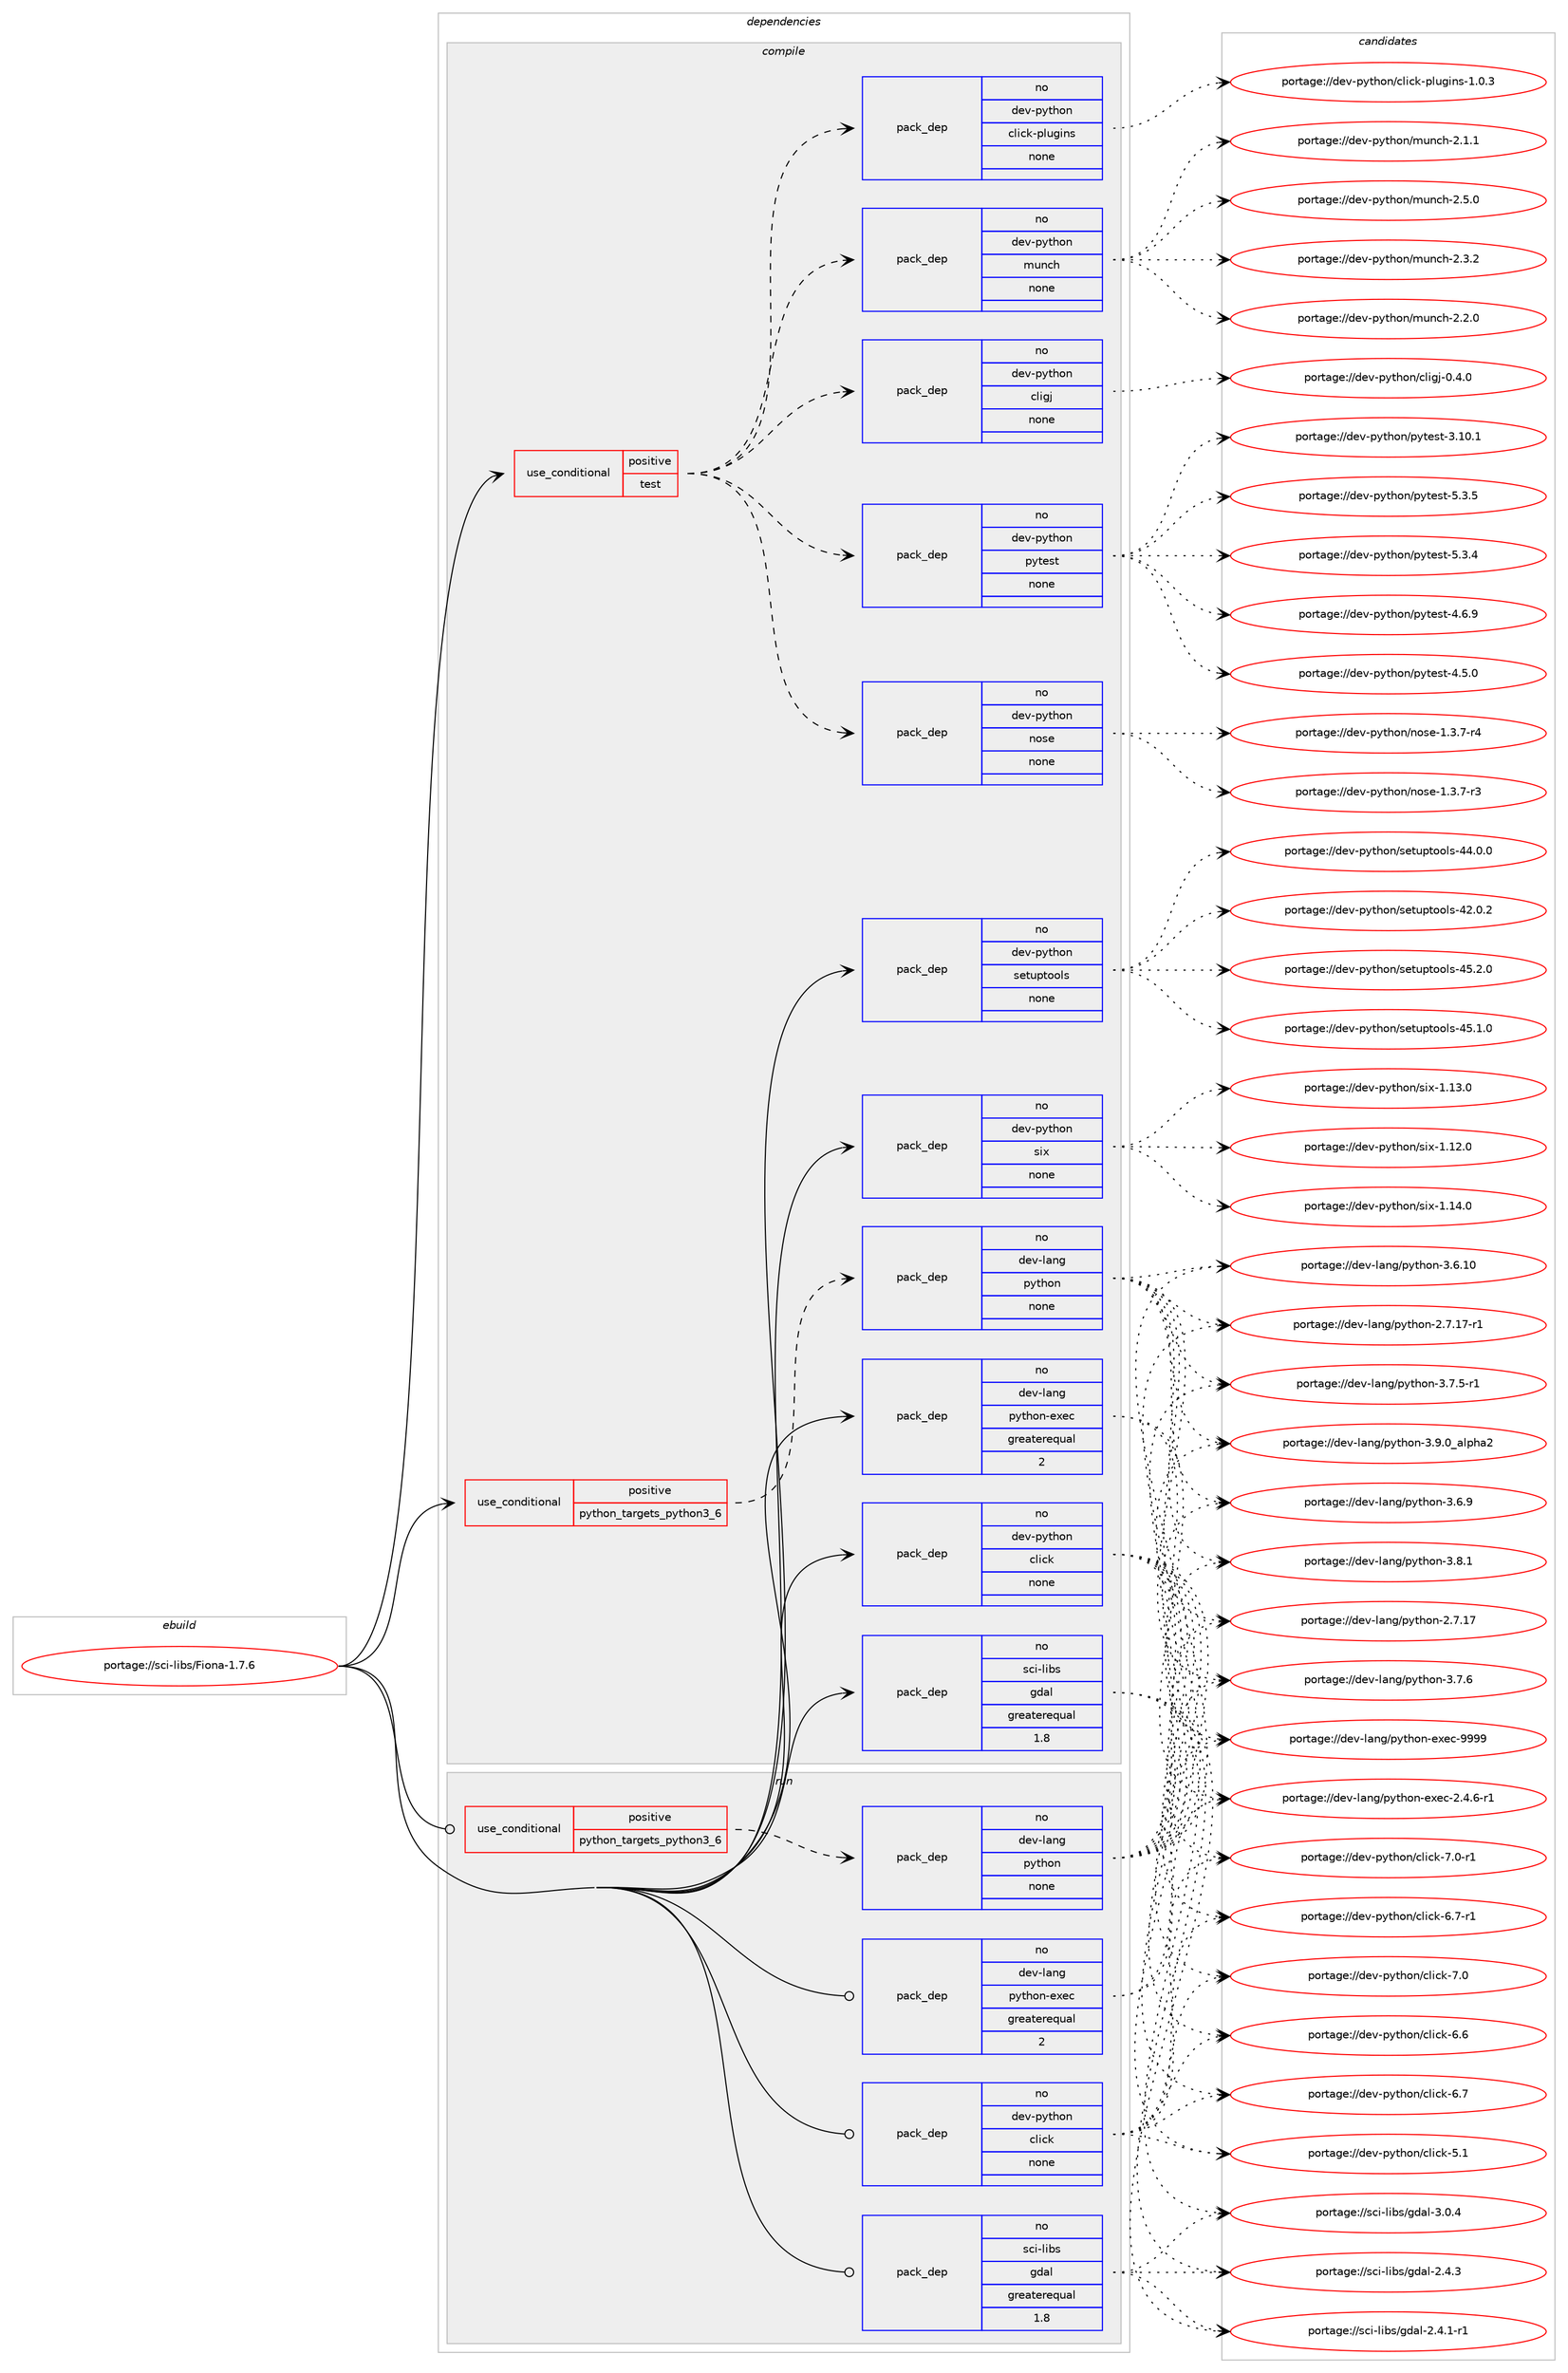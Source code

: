 digraph prolog {

# *************
# Graph options
# *************

newrank=true;
concentrate=true;
compound=true;
graph [rankdir=LR,fontname=Helvetica,fontsize=10,ranksep=1.5];#, ranksep=2.5, nodesep=0.2];
edge  [arrowhead=vee];
node  [fontname=Helvetica,fontsize=10];

# **********
# The ebuild
# **********

subgraph cluster_leftcol {
color=gray;
rank=same;
label=<<i>ebuild</i>>;
id [label="portage://sci-libs/Fiona-1.7.6", color=red, width=4, href="../sci-libs/Fiona-1.7.6.svg"];
}

# ****************
# The dependencies
# ****************

subgraph cluster_midcol {
color=gray;
label=<<i>dependencies</i>>;
subgraph cluster_compile {
fillcolor="#eeeeee";
style=filled;
label=<<i>compile</i>>;
subgraph cond18621 {
dependency91252 [label=<<TABLE BORDER="0" CELLBORDER="1" CELLSPACING="0" CELLPADDING="4"><TR><TD ROWSPAN="3" CELLPADDING="10">use_conditional</TD></TR><TR><TD>positive</TD></TR><TR><TD>python_targets_python3_6</TD></TR></TABLE>>, shape=none, color=red];
subgraph pack71064 {
dependency91253 [label=<<TABLE BORDER="0" CELLBORDER="1" CELLSPACING="0" CELLPADDING="4" WIDTH="220"><TR><TD ROWSPAN="6" CELLPADDING="30">pack_dep</TD></TR><TR><TD WIDTH="110">no</TD></TR><TR><TD>dev-lang</TD></TR><TR><TD>python</TD></TR><TR><TD>none</TD></TR><TR><TD></TD></TR></TABLE>>, shape=none, color=blue];
}
dependency91252:e -> dependency91253:w [weight=20,style="dashed",arrowhead="vee"];
}
id:e -> dependency91252:w [weight=20,style="solid",arrowhead="vee"];
subgraph cond18622 {
dependency91254 [label=<<TABLE BORDER="0" CELLBORDER="1" CELLSPACING="0" CELLPADDING="4"><TR><TD ROWSPAN="3" CELLPADDING="10">use_conditional</TD></TR><TR><TD>positive</TD></TR><TR><TD>test</TD></TR></TABLE>>, shape=none, color=red];
subgraph pack71065 {
dependency91255 [label=<<TABLE BORDER="0" CELLBORDER="1" CELLSPACING="0" CELLPADDING="4" WIDTH="220"><TR><TD ROWSPAN="6" CELLPADDING="30">pack_dep</TD></TR><TR><TD WIDTH="110">no</TD></TR><TR><TD>dev-python</TD></TR><TR><TD>nose</TD></TR><TR><TD>none</TD></TR><TR><TD></TD></TR></TABLE>>, shape=none, color=blue];
}
dependency91254:e -> dependency91255:w [weight=20,style="dashed",arrowhead="vee"];
subgraph pack71066 {
dependency91256 [label=<<TABLE BORDER="0" CELLBORDER="1" CELLSPACING="0" CELLPADDING="4" WIDTH="220"><TR><TD ROWSPAN="6" CELLPADDING="30">pack_dep</TD></TR><TR><TD WIDTH="110">no</TD></TR><TR><TD>dev-python</TD></TR><TR><TD>pytest</TD></TR><TR><TD>none</TD></TR><TR><TD></TD></TR></TABLE>>, shape=none, color=blue];
}
dependency91254:e -> dependency91256:w [weight=20,style="dashed",arrowhead="vee"];
subgraph pack71067 {
dependency91257 [label=<<TABLE BORDER="0" CELLBORDER="1" CELLSPACING="0" CELLPADDING="4" WIDTH="220"><TR><TD ROWSPAN="6" CELLPADDING="30">pack_dep</TD></TR><TR><TD WIDTH="110">no</TD></TR><TR><TD>dev-python</TD></TR><TR><TD>cligj</TD></TR><TR><TD>none</TD></TR><TR><TD></TD></TR></TABLE>>, shape=none, color=blue];
}
dependency91254:e -> dependency91257:w [weight=20,style="dashed",arrowhead="vee"];
subgraph pack71068 {
dependency91258 [label=<<TABLE BORDER="0" CELLBORDER="1" CELLSPACING="0" CELLPADDING="4" WIDTH="220"><TR><TD ROWSPAN="6" CELLPADDING="30">pack_dep</TD></TR><TR><TD WIDTH="110">no</TD></TR><TR><TD>dev-python</TD></TR><TR><TD>munch</TD></TR><TR><TD>none</TD></TR><TR><TD></TD></TR></TABLE>>, shape=none, color=blue];
}
dependency91254:e -> dependency91258:w [weight=20,style="dashed",arrowhead="vee"];
subgraph pack71069 {
dependency91259 [label=<<TABLE BORDER="0" CELLBORDER="1" CELLSPACING="0" CELLPADDING="4" WIDTH="220"><TR><TD ROWSPAN="6" CELLPADDING="30">pack_dep</TD></TR><TR><TD WIDTH="110">no</TD></TR><TR><TD>dev-python</TD></TR><TR><TD>click-plugins</TD></TR><TR><TD>none</TD></TR><TR><TD></TD></TR></TABLE>>, shape=none, color=blue];
}
dependency91254:e -> dependency91259:w [weight=20,style="dashed",arrowhead="vee"];
}
id:e -> dependency91254:w [weight=20,style="solid",arrowhead="vee"];
subgraph pack71070 {
dependency91260 [label=<<TABLE BORDER="0" CELLBORDER="1" CELLSPACING="0" CELLPADDING="4" WIDTH="220"><TR><TD ROWSPAN="6" CELLPADDING="30">pack_dep</TD></TR><TR><TD WIDTH="110">no</TD></TR><TR><TD>dev-lang</TD></TR><TR><TD>python-exec</TD></TR><TR><TD>greaterequal</TD></TR><TR><TD>2</TD></TR></TABLE>>, shape=none, color=blue];
}
id:e -> dependency91260:w [weight=20,style="solid",arrowhead="vee"];
subgraph pack71071 {
dependency91261 [label=<<TABLE BORDER="0" CELLBORDER="1" CELLSPACING="0" CELLPADDING="4" WIDTH="220"><TR><TD ROWSPAN="6" CELLPADDING="30">pack_dep</TD></TR><TR><TD WIDTH="110">no</TD></TR><TR><TD>dev-python</TD></TR><TR><TD>click</TD></TR><TR><TD>none</TD></TR><TR><TD></TD></TR></TABLE>>, shape=none, color=blue];
}
id:e -> dependency91261:w [weight=20,style="solid",arrowhead="vee"];
subgraph pack71072 {
dependency91262 [label=<<TABLE BORDER="0" CELLBORDER="1" CELLSPACING="0" CELLPADDING="4" WIDTH="220"><TR><TD ROWSPAN="6" CELLPADDING="30">pack_dep</TD></TR><TR><TD WIDTH="110">no</TD></TR><TR><TD>dev-python</TD></TR><TR><TD>setuptools</TD></TR><TR><TD>none</TD></TR><TR><TD></TD></TR></TABLE>>, shape=none, color=blue];
}
id:e -> dependency91262:w [weight=20,style="solid",arrowhead="vee"];
subgraph pack71073 {
dependency91263 [label=<<TABLE BORDER="0" CELLBORDER="1" CELLSPACING="0" CELLPADDING="4" WIDTH="220"><TR><TD ROWSPAN="6" CELLPADDING="30">pack_dep</TD></TR><TR><TD WIDTH="110">no</TD></TR><TR><TD>dev-python</TD></TR><TR><TD>six</TD></TR><TR><TD>none</TD></TR><TR><TD></TD></TR></TABLE>>, shape=none, color=blue];
}
id:e -> dependency91263:w [weight=20,style="solid",arrowhead="vee"];
subgraph pack71074 {
dependency91264 [label=<<TABLE BORDER="0" CELLBORDER="1" CELLSPACING="0" CELLPADDING="4" WIDTH="220"><TR><TD ROWSPAN="6" CELLPADDING="30">pack_dep</TD></TR><TR><TD WIDTH="110">no</TD></TR><TR><TD>sci-libs</TD></TR><TR><TD>gdal</TD></TR><TR><TD>greaterequal</TD></TR><TR><TD>1.8</TD></TR></TABLE>>, shape=none, color=blue];
}
id:e -> dependency91264:w [weight=20,style="solid",arrowhead="vee"];
}
subgraph cluster_compileandrun {
fillcolor="#eeeeee";
style=filled;
label=<<i>compile and run</i>>;
}
subgraph cluster_run {
fillcolor="#eeeeee";
style=filled;
label=<<i>run</i>>;
subgraph cond18623 {
dependency91265 [label=<<TABLE BORDER="0" CELLBORDER="1" CELLSPACING="0" CELLPADDING="4"><TR><TD ROWSPAN="3" CELLPADDING="10">use_conditional</TD></TR><TR><TD>positive</TD></TR><TR><TD>python_targets_python3_6</TD></TR></TABLE>>, shape=none, color=red];
subgraph pack71075 {
dependency91266 [label=<<TABLE BORDER="0" CELLBORDER="1" CELLSPACING="0" CELLPADDING="4" WIDTH="220"><TR><TD ROWSPAN="6" CELLPADDING="30">pack_dep</TD></TR><TR><TD WIDTH="110">no</TD></TR><TR><TD>dev-lang</TD></TR><TR><TD>python</TD></TR><TR><TD>none</TD></TR><TR><TD></TD></TR></TABLE>>, shape=none, color=blue];
}
dependency91265:e -> dependency91266:w [weight=20,style="dashed",arrowhead="vee"];
}
id:e -> dependency91265:w [weight=20,style="solid",arrowhead="odot"];
subgraph pack71076 {
dependency91267 [label=<<TABLE BORDER="0" CELLBORDER="1" CELLSPACING="0" CELLPADDING="4" WIDTH="220"><TR><TD ROWSPAN="6" CELLPADDING="30">pack_dep</TD></TR><TR><TD WIDTH="110">no</TD></TR><TR><TD>dev-lang</TD></TR><TR><TD>python-exec</TD></TR><TR><TD>greaterequal</TD></TR><TR><TD>2</TD></TR></TABLE>>, shape=none, color=blue];
}
id:e -> dependency91267:w [weight=20,style="solid",arrowhead="odot"];
subgraph pack71077 {
dependency91268 [label=<<TABLE BORDER="0" CELLBORDER="1" CELLSPACING="0" CELLPADDING="4" WIDTH="220"><TR><TD ROWSPAN="6" CELLPADDING="30">pack_dep</TD></TR><TR><TD WIDTH="110">no</TD></TR><TR><TD>dev-python</TD></TR><TR><TD>click</TD></TR><TR><TD>none</TD></TR><TR><TD></TD></TR></TABLE>>, shape=none, color=blue];
}
id:e -> dependency91268:w [weight=20,style="solid",arrowhead="odot"];
subgraph pack71078 {
dependency91269 [label=<<TABLE BORDER="0" CELLBORDER="1" CELLSPACING="0" CELLPADDING="4" WIDTH="220"><TR><TD ROWSPAN="6" CELLPADDING="30">pack_dep</TD></TR><TR><TD WIDTH="110">no</TD></TR><TR><TD>sci-libs</TD></TR><TR><TD>gdal</TD></TR><TR><TD>greaterequal</TD></TR><TR><TD>1.8</TD></TR></TABLE>>, shape=none, color=blue];
}
id:e -> dependency91269:w [weight=20,style="solid",arrowhead="odot"];
}
}

# **************
# The candidates
# **************

subgraph cluster_choices {
rank=same;
color=gray;
label=<<i>candidates</i>>;

subgraph choice71064 {
color=black;
nodesep=1;
choice10010111845108971101034711212111610411111045514657464895971081121049750 [label="portage://dev-lang/python-3.9.0_alpha2", color=red, width=4,href="../dev-lang/python-3.9.0_alpha2.svg"];
choice100101118451089711010347112121116104111110455146564649 [label="portage://dev-lang/python-3.8.1", color=red, width=4,href="../dev-lang/python-3.8.1.svg"];
choice100101118451089711010347112121116104111110455146554654 [label="portage://dev-lang/python-3.7.6", color=red, width=4,href="../dev-lang/python-3.7.6.svg"];
choice1001011184510897110103471121211161041111104551465546534511449 [label="portage://dev-lang/python-3.7.5-r1", color=red, width=4,href="../dev-lang/python-3.7.5-r1.svg"];
choice100101118451089711010347112121116104111110455146544657 [label="portage://dev-lang/python-3.6.9", color=red, width=4,href="../dev-lang/python-3.6.9.svg"];
choice10010111845108971101034711212111610411111045514654464948 [label="portage://dev-lang/python-3.6.10", color=red, width=4,href="../dev-lang/python-3.6.10.svg"];
choice100101118451089711010347112121116104111110455046554649554511449 [label="portage://dev-lang/python-2.7.17-r1", color=red, width=4,href="../dev-lang/python-2.7.17-r1.svg"];
choice10010111845108971101034711212111610411111045504655464955 [label="portage://dev-lang/python-2.7.17", color=red, width=4,href="../dev-lang/python-2.7.17.svg"];
dependency91253:e -> choice10010111845108971101034711212111610411111045514657464895971081121049750:w [style=dotted,weight="100"];
dependency91253:e -> choice100101118451089711010347112121116104111110455146564649:w [style=dotted,weight="100"];
dependency91253:e -> choice100101118451089711010347112121116104111110455146554654:w [style=dotted,weight="100"];
dependency91253:e -> choice1001011184510897110103471121211161041111104551465546534511449:w [style=dotted,weight="100"];
dependency91253:e -> choice100101118451089711010347112121116104111110455146544657:w [style=dotted,weight="100"];
dependency91253:e -> choice10010111845108971101034711212111610411111045514654464948:w [style=dotted,weight="100"];
dependency91253:e -> choice100101118451089711010347112121116104111110455046554649554511449:w [style=dotted,weight="100"];
dependency91253:e -> choice10010111845108971101034711212111610411111045504655464955:w [style=dotted,weight="100"];
}
subgraph choice71065 {
color=black;
nodesep=1;
choice10010111845112121116104111110471101111151014549465146554511452 [label="portage://dev-python/nose-1.3.7-r4", color=red, width=4,href="../dev-python/nose-1.3.7-r4.svg"];
choice10010111845112121116104111110471101111151014549465146554511451 [label="portage://dev-python/nose-1.3.7-r3", color=red, width=4,href="../dev-python/nose-1.3.7-r3.svg"];
dependency91255:e -> choice10010111845112121116104111110471101111151014549465146554511452:w [style=dotted,weight="100"];
dependency91255:e -> choice10010111845112121116104111110471101111151014549465146554511451:w [style=dotted,weight="100"];
}
subgraph choice71066 {
color=black;
nodesep=1;
choice1001011184511212111610411111047112121116101115116455346514653 [label="portage://dev-python/pytest-5.3.5", color=red, width=4,href="../dev-python/pytest-5.3.5.svg"];
choice1001011184511212111610411111047112121116101115116455346514652 [label="portage://dev-python/pytest-5.3.4", color=red, width=4,href="../dev-python/pytest-5.3.4.svg"];
choice1001011184511212111610411111047112121116101115116455246544657 [label="portage://dev-python/pytest-4.6.9", color=red, width=4,href="../dev-python/pytest-4.6.9.svg"];
choice1001011184511212111610411111047112121116101115116455246534648 [label="portage://dev-python/pytest-4.5.0", color=red, width=4,href="../dev-python/pytest-4.5.0.svg"];
choice100101118451121211161041111104711212111610111511645514649484649 [label="portage://dev-python/pytest-3.10.1", color=red, width=4,href="../dev-python/pytest-3.10.1.svg"];
dependency91256:e -> choice1001011184511212111610411111047112121116101115116455346514653:w [style=dotted,weight="100"];
dependency91256:e -> choice1001011184511212111610411111047112121116101115116455346514652:w [style=dotted,weight="100"];
dependency91256:e -> choice1001011184511212111610411111047112121116101115116455246544657:w [style=dotted,weight="100"];
dependency91256:e -> choice1001011184511212111610411111047112121116101115116455246534648:w [style=dotted,weight="100"];
dependency91256:e -> choice100101118451121211161041111104711212111610111511645514649484649:w [style=dotted,weight="100"];
}
subgraph choice71067 {
color=black;
nodesep=1;
choice100101118451121211161041111104799108105103106454846524648 [label="portage://dev-python/cligj-0.4.0", color=red, width=4,href="../dev-python/cligj-0.4.0.svg"];
dependency91257:e -> choice100101118451121211161041111104799108105103106454846524648:w [style=dotted,weight="100"];
}
subgraph choice71068 {
color=black;
nodesep=1;
choice100101118451121211161041111104710911711099104455046534648 [label="portage://dev-python/munch-2.5.0", color=red, width=4,href="../dev-python/munch-2.5.0.svg"];
choice100101118451121211161041111104710911711099104455046514650 [label="portage://dev-python/munch-2.3.2", color=red, width=4,href="../dev-python/munch-2.3.2.svg"];
choice100101118451121211161041111104710911711099104455046504648 [label="portage://dev-python/munch-2.2.0", color=red, width=4,href="../dev-python/munch-2.2.0.svg"];
choice100101118451121211161041111104710911711099104455046494649 [label="portage://dev-python/munch-2.1.1", color=red, width=4,href="../dev-python/munch-2.1.1.svg"];
dependency91258:e -> choice100101118451121211161041111104710911711099104455046534648:w [style=dotted,weight="100"];
dependency91258:e -> choice100101118451121211161041111104710911711099104455046514650:w [style=dotted,weight="100"];
dependency91258:e -> choice100101118451121211161041111104710911711099104455046504648:w [style=dotted,weight="100"];
dependency91258:e -> choice100101118451121211161041111104710911711099104455046494649:w [style=dotted,weight="100"];
}
subgraph choice71069 {
color=black;
nodesep=1;
choice1001011184511212111610411111047991081059910745112108117103105110115454946484651 [label="portage://dev-python/click-plugins-1.0.3", color=red, width=4,href="../dev-python/click-plugins-1.0.3.svg"];
dependency91259:e -> choice1001011184511212111610411111047991081059910745112108117103105110115454946484651:w [style=dotted,weight="100"];
}
subgraph choice71070 {
color=black;
nodesep=1;
choice10010111845108971101034711212111610411111045101120101994557575757 [label="portage://dev-lang/python-exec-9999", color=red, width=4,href="../dev-lang/python-exec-9999.svg"];
choice10010111845108971101034711212111610411111045101120101994550465246544511449 [label="portage://dev-lang/python-exec-2.4.6-r1", color=red, width=4,href="../dev-lang/python-exec-2.4.6-r1.svg"];
dependency91260:e -> choice10010111845108971101034711212111610411111045101120101994557575757:w [style=dotted,weight="100"];
dependency91260:e -> choice10010111845108971101034711212111610411111045101120101994550465246544511449:w [style=dotted,weight="100"];
}
subgraph choice71071 {
color=black;
nodesep=1;
choice10010111845112121116104111110479910810599107455546484511449 [label="portage://dev-python/click-7.0-r1", color=red, width=4,href="../dev-python/click-7.0-r1.svg"];
choice1001011184511212111610411111047991081059910745554648 [label="portage://dev-python/click-7.0", color=red, width=4,href="../dev-python/click-7.0.svg"];
choice10010111845112121116104111110479910810599107455446554511449 [label="portage://dev-python/click-6.7-r1", color=red, width=4,href="../dev-python/click-6.7-r1.svg"];
choice1001011184511212111610411111047991081059910745544655 [label="portage://dev-python/click-6.7", color=red, width=4,href="../dev-python/click-6.7.svg"];
choice1001011184511212111610411111047991081059910745544654 [label="portage://dev-python/click-6.6", color=red, width=4,href="../dev-python/click-6.6.svg"];
choice1001011184511212111610411111047991081059910745534649 [label="portage://dev-python/click-5.1", color=red, width=4,href="../dev-python/click-5.1.svg"];
dependency91261:e -> choice10010111845112121116104111110479910810599107455546484511449:w [style=dotted,weight="100"];
dependency91261:e -> choice1001011184511212111610411111047991081059910745554648:w [style=dotted,weight="100"];
dependency91261:e -> choice10010111845112121116104111110479910810599107455446554511449:w [style=dotted,weight="100"];
dependency91261:e -> choice1001011184511212111610411111047991081059910745544655:w [style=dotted,weight="100"];
dependency91261:e -> choice1001011184511212111610411111047991081059910745544654:w [style=dotted,weight="100"];
dependency91261:e -> choice1001011184511212111610411111047991081059910745534649:w [style=dotted,weight="100"];
}
subgraph choice71072 {
color=black;
nodesep=1;
choice100101118451121211161041111104711510111611711211611111110811545525346504648 [label="portage://dev-python/setuptools-45.2.0", color=red, width=4,href="../dev-python/setuptools-45.2.0.svg"];
choice100101118451121211161041111104711510111611711211611111110811545525346494648 [label="portage://dev-python/setuptools-45.1.0", color=red, width=4,href="../dev-python/setuptools-45.1.0.svg"];
choice100101118451121211161041111104711510111611711211611111110811545525246484648 [label="portage://dev-python/setuptools-44.0.0", color=red, width=4,href="../dev-python/setuptools-44.0.0.svg"];
choice100101118451121211161041111104711510111611711211611111110811545525046484650 [label="portage://dev-python/setuptools-42.0.2", color=red, width=4,href="../dev-python/setuptools-42.0.2.svg"];
dependency91262:e -> choice100101118451121211161041111104711510111611711211611111110811545525346504648:w [style=dotted,weight="100"];
dependency91262:e -> choice100101118451121211161041111104711510111611711211611111110811545525346494648:w [style=dotted,weight="100"];
dependency91262:e -> choice100101118451121211161041111104711510111611711211611111110811545525246484648:w [style=dotted,weight="100"];
dependency91262:e -> choice100101118451121211161041111104711510111611711211611111110811545525046484650:w [style=dotted,weight="100"];
}
subgraph choice71073 {
color=black;
nodesep=1;
choice100101118451121211161041111104711510512045494649524648 [label="portage://dev-python/six-1.14.0", color=red, width=4,href="../dev-python/six-1.14.0.svg"];
choice100101118451121211161041111104711510512045494649514648 [label="portage://dev-python/six-1.13.0", color=red, width=4,href="../dev-python/six-1.13.0.svg"];
choice100101118451121211161041111104711510512045494649504648 [label="portage://dev-python/six-1.12.0", color=red, width=4,href="../dev-python/six-1.12.0.svg"];
dependency91263:e -> choice100101118451121211161041111104711510512045494649524648:w [style=dotted,weight="100"];
dependency91263:e -> choice100101118451121211161041111104711510512045494649514648:w [style=dotted,weight="100"];
dependency91263:e -> choice100101118451121211161041111104711510512045494649504648:w [style=dotted,weight="100"];
}
subgraph choice71074 {
color=black;
nodesep=1;
choice1159910545108105981154710310097108455146484652 [label="portage://sci-libs/gdal-3.0.4", color=red, width=4,href="../sci-libs/gdal-3.0.4.svg"];
choice1159910545108105981154710310097108455046524651 [label="portage://sci-libs/gdal-2.4.3", color=red, width=4,href="../sci-libs/gdal-2.4.3.svg"];
choice11599105451081059811547103100971084550465246494511449 [label="portage://sci-libs/gdal-2.4.1-r1", color=red, width=4,href="../sci-libs/gdal-2.4.1-r1.svg"];
dependency91264:e -> choice1159910545108105981154710310097108455146484652:w [style=dotted,weight="100"];
dependency91264:e -> choice1159910545108105981154710310097108455046524651:w [style=dotted,weight="100"];
dependency91264:e -> choice11599105451081059811547103100971084550465246494511449:w [style=dotted,weight="100"];
}
subgraph choice71075 {
color=black;
nodesep=1;
choice10010111845108971101034711212111610411111045514657464895971081121049750 [label="portage://dev-lang/python-3.9.0_alpha2", color=red, width=4,href="../dev-lang/python-3.9.0_alpha2.svg"];
choice100101118451089711010347112121116104111110455146564649 [label="portage://dev-lang/python-3.8.1", color=red, width=4,href="../dev-lang/python-3.8.1.svg"];
choice100101118451089711010347112121116104111110455146554654 [label="portage://dev-lang/python-3.7.6", color=red, width=4,href="../dev-lang/python-3.7.6.svg"];
choice1001011184510897110103471121211161041111104551465546534511449 [label="portage://dev-lang/python-3.7.5-r1", color=red, width=4,href="../dev-lang/python-3.7.5-r1.svg"];
choice100101118451089711010347112121116104111110455146544657 [label="portage://dev-lang/python-3.6.9", color=red, width=4,href="../dev-lang/python-3.6.9.svg"];
choice10010111845108971101034711212111610411111045514654464948 [label="portage://dev-lang/python-3.6.10", color=red, width=4,href="../dev-lang/python-3.6.10.svg"];
choice100101118451089711010347112121116104111110455046554649554511449 [label="portage://dev-lang/python-2.7.17-r1", color=red, width=4,href="../dev-lang/python-2.7.17-r1.svg"];
choice10010111845108971101034711212111610411111045504655464955 [label="portage://dev-lang/python-2.7.17", color=red, width=4,href="../dev-lang/python-2.7.17.svg"];
dependency91266:e -> choice10010111845108971101034711212111610411111045514657464895971081121049750:w [style=dotted,weight="100"];
dependency91266:e -> choice100101118451089711010347112121116104111110455146564649:w [style=dotted,weight="100"];
dependency91266:e -> choice100101118451089711010347112121116104111110455146554654:w [style=dotted,weight="100"];
dependency91266:e -> choice1001011184510897110103471121211161041111104551465546534511449:w [style=dotted,weight="100"];
dependency91266:e -> choice100101118451089711010347112121116104111110455146544657:w [style=dotted,weight="100"];
dependency91266:e -> choice10010111845108971101034711212111610411111045514654464948:w [style=dotted,weight="100"];
dependency91266:e -> choice100101118451089711010347112121116104111110455046554649554511449:w [style=dotted,weight="100"];
dependency91266:e -> choice10010111845108971101034711212111610411111045504655464955:w [style=dotted,weight="100"];
}
subgraph choice71076 {
color=black;
nodesep=1;
choice10010111845108971101034711212111610411111045101120101994557575757 [label="portage://dev-lang/python-exec-9999", color=red, width=4,href="../dev-lang/python-exec-9999.svg"];
choice10010111845108971101034711212111610411111045101120101994550465246544511449 [label="portage://dev-lang/python-exec-2.4.6-r1", color=red, width=4,href="../dev-lang/python-exec-2.4.6-r1.svg"];
dependency91267:e -> choice10010111845108971101034711212111610411111045101120101994557575757:w [style=dotted,weight="100"];
dependency91267:e -> choice10010111845108971101034711212111610411111045101120101994550465246544511449:w [style=dotted,weight="100"];
}
subgraph choice71077 {
color=black;
nodesep=1;
choice10010111845112121116104111110479910810599107455546484511449 [label="portage://dev-python/click-7.0-r1", color=red, width=4,href="../dev-python/click-7.0-r1.svg"];
choice1001011184511212111610411111047991081059910745554648 [label="portage://dev-python/click-7.0", color=red, width=4,href="../dev-python/click-7.0.svg"];
choice10010111845112121116104111110479910810599107455446554511449 [label="portage://dev-python/click-6.7-r1", color=red, width=4,href="../dev-python/click-6.7-r1.svg"];
choice1001011184511212111610411111047991081059910745544655 [label="portage://dev-python/click-6.7", color=red, width=4,href="../dev-python/click-6.7.svg"];
choice1001011184511212111610411111047991081059910745544654 [label="portage://dev-python/click-6.6", color=red, width=4,href="../dev-python/click-6.6.svg"];
choice1001011184511212111610411111047991081059910745534649 [label="portage://dev-python/click-5.1", color=red, width=4,href="../dev-python/click-5.1.svg"];
dependency91268:e -> choice10010111845112121116104111110479910810599107455546484511449:w [style=dotted,weight="100"];
dependency91268:e -> choice1001011184511212111610411111047991081059910745554648:w [style=dotted,weight="100"];
dependency91268:e -> choice10010111845112121116104111110479910810599107455446554511449:w [style=dotted,weight="100"];
dependency91268:e -> choice1001011184511212111610411111047991081059910745544655:w [style=dotted,weight="100"];
dependency91268:e -> choice1001011184511212111610411111047991081059910745544654:w [style=dotted,weight="100"];
dependency91268:e -> choice1001011184511212111610411111047991081059910745534649:w [style=dotted,weight="100"];
}
subgraph choice71078 {
color=black;
nodesep=1;
choice1159910545108105981154710310097108455146484652 [label="portage://sci-libs/gdal-3.0.4", color=red, width=4,href="../sci-libs/gdal-3.0.4.svg"];
choice1159910545108105981154710310097108455046524651 [label="portage://sci-libs/gdal-2.4.3", color=red, width=4,href="../sci-libs/gdal-2.4.3.svg"];
choice11599105451081059811547103100971084550465246494511449 [label="portage://sci-libs/gdal-2.4.1-r1", color=red, width=4,href="../sci-libs/gdal-2.4.1-r1.svg"];
dependency91269:e -> choice1159910545108105981154710310097108455146484652:w [style=dotted,weight="100"];
dependency91269:e -> choice1159910545108105981154710310097108455046524651:w [style=dotted,weight="100"];
dependency91269:e -> choice11599105451081059811547103100971084550465246494511449:w [style=dotted,weight="100"];
}
}

}
